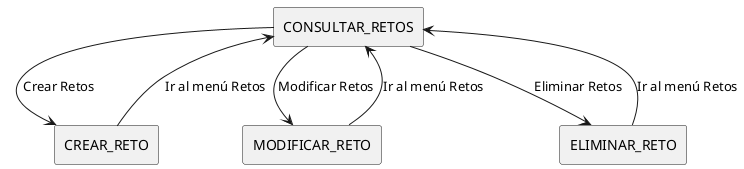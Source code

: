 @startuml
!define RECTANGLE(x) rectangle x

RECTANGLE(CONSULTAR_RETOS)
' Subfunciones de "Retos"
RECTANGLE(CREAR_RETO) 
RECTANGLE(MODIFICAR_RETO) 
RECTANGLE(ELIMINAR_RETO) 

' Submenús de "Retos"
CONSULTAR_RETOS --> CREAR_RETO : Crear Retos
CREAR_RETO --> CONSULTAR_RETOS : Ir al menú Retos

CONSULTAR_RETOS --> MODIFICAR_RETO : Modificar Retos
MODIFICAR_RETO --> CONSULTAR_RETOS : Ir al menú Retos

CONSULTAR_RETOS --> ELIMINAR_RETO : Eliminar Retos
ELIMINAR_RETO --> CONSULTAR_RETOS : Ir al menú Retos
@enduml
